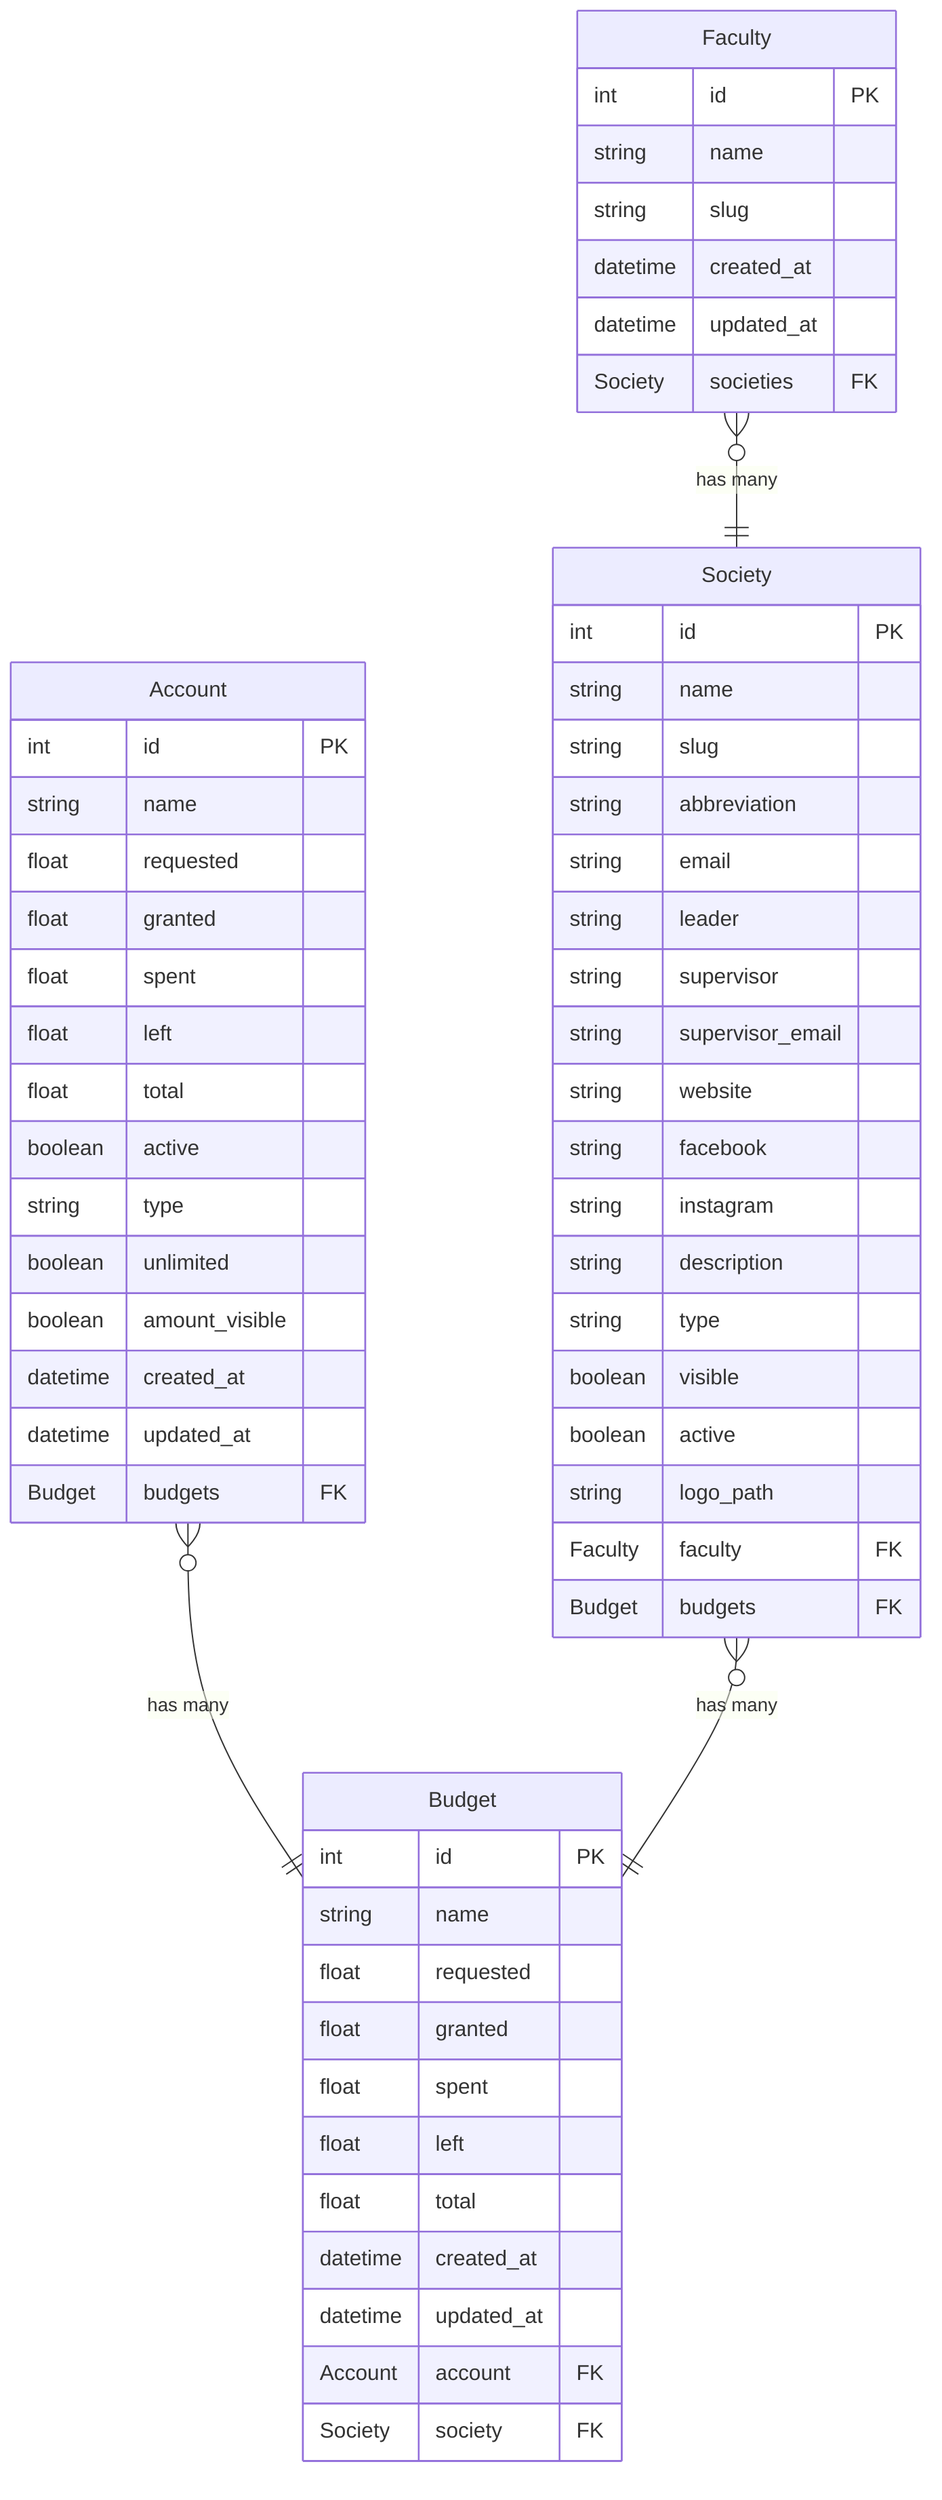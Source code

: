 erDiagram
    faculty[Faculty] {
        int id PK
        string name
        string slug
        datetime created_at
        datetime updated_at
        Society societies FK
    }
    society[Society] {
        int id PK
        string name
        string slug
        string abbreviation
        string email
        string leader
        string supervisor
        string supervisor_email
        string website
        string facebook
        string instagram
        string description
        string type
        boolean visible
        boolean active
        string logo_path
        Faculty faculty FK
        Budget budgets FK
    }
    account[Account] {
        int id PK
        string name
        float requested
        float granted
        float spent
        float left
        float total
        boolean active
        string type
        boolean unlimited
        boolean amount_visible
        datetime created_at
        datetime updated_at
        Budget budgets FK
    }
    budget[Budget] {
        int id PK
        string name
        float requested
        float granted
        float spent
        float left
        float total
        datetime created_at
        datetime updated_at
        Account account FK
        Society society FK
    }

    %% Faculty has 0+ Society, Society has 1 Faculty
    faculty }o--|| society : "has many"
    %% Account has 0+ Budget, Budget has 1 Account
    account }o--|| budget : "has many"
    %% Society has 0+ Budget, Budget has 1 Society
    society }o--|| budget : "has many"
